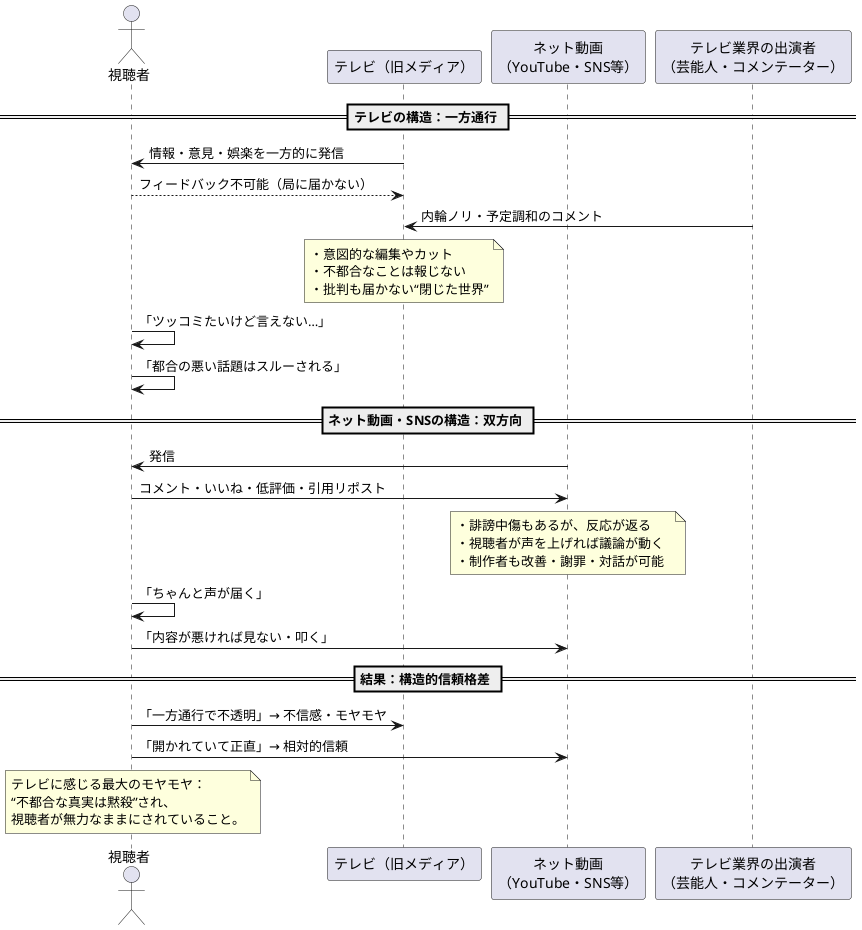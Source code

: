 @startuml
actor 視聴者 as Viewer
participant "テレビ（旧メディア）" as TV
participant "ネット動画\n（YouTube・SNS等）" as NetVideo
participant "テレビ業界の出演者\n（芸能人・コメンテーター）" as Tarento

== テレビの構造：一方通行 ==
TV -> Viewer : 情報・意見・娯楽を一方的に発信
Viewer --> TV : フィードバック不可能（局に届かない）
Tarento -> TV : 内輪ノリ・予定調和のコメント

note over TV
・意図的な編集やカット  
・不都合なことは報じない  
・批判も届かない“閉じた世界”
end note

Viewer -> Viewer : 「ツッコミたいけど言えない…」  
Viewer -> Viewer : 「都合の悪い話題はスルーされる」

== ネット動画・SNSの構造：双方向 ==
NetVideo -> Viewer : 発信
Viewer -> NetVideo : コメント・いいね・低評価・引用リポスト

note over NetVideo
・誹謗中傷もあるが、反応が返る  
・視聴者が声を上げれば議論が動く  
・制作者も改善・謝罪・対話が可能
end note

Viewer -> Viewer : 「ちゃんと声が届く」  
Viewer -> NetVideo : 「内容が悪ければ見ない・叩く」

== 結果：構造的信頼格差 ==
Viewer -> TV : 「一方通行で不透明」→ 不信感・モヤモヤ
Viewer -> NetVideo : 「開かれていて正直」→ 相対的信頼

note over Viewer
テレビに感じる最大のモヤモヤ：  
“不都合な真実は黙殺”され、  
視聴者が無力なままにされていること。
end note
@enduml